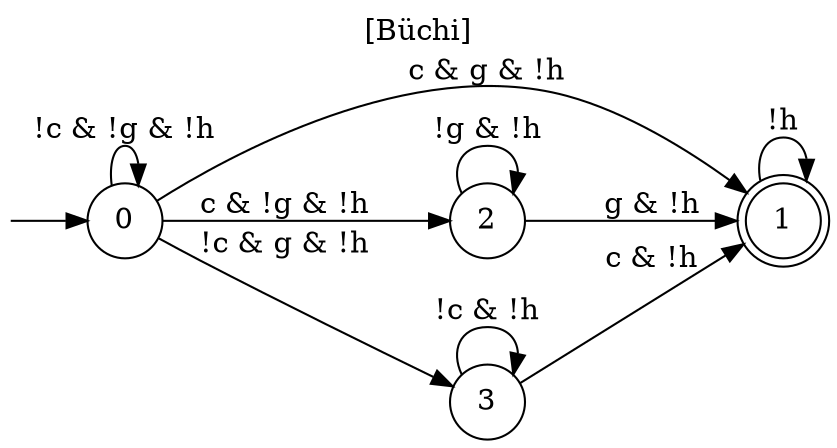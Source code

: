 digraph "" {
  rankdir=LR
  label="[Büchi]"
  labelloc="t"
  node [shape="circle"]
  I [label="", style=invis, width=0]
  I -> 0
  0 [label="0"]
  0 -> 0 [label="!c & !g & !h"]
  0 -> 1 [label="c & g & !h"]
  0 -> 2 [label="c & !g & !h"]
  0 -> 3 [label="!c & g & !h"]
  1 [label="1", peripheries=2]
  1 -> 1 [label="!h"]
  2 [label="2"]
  2 -> 1 [label="g & !h"]
  2 -> 2 [label="!g & !h"]
  3 [label="3"]
  3 -> 1 [label="c & !h"]
  3 -> 3 [label="!c & !h"]
}
